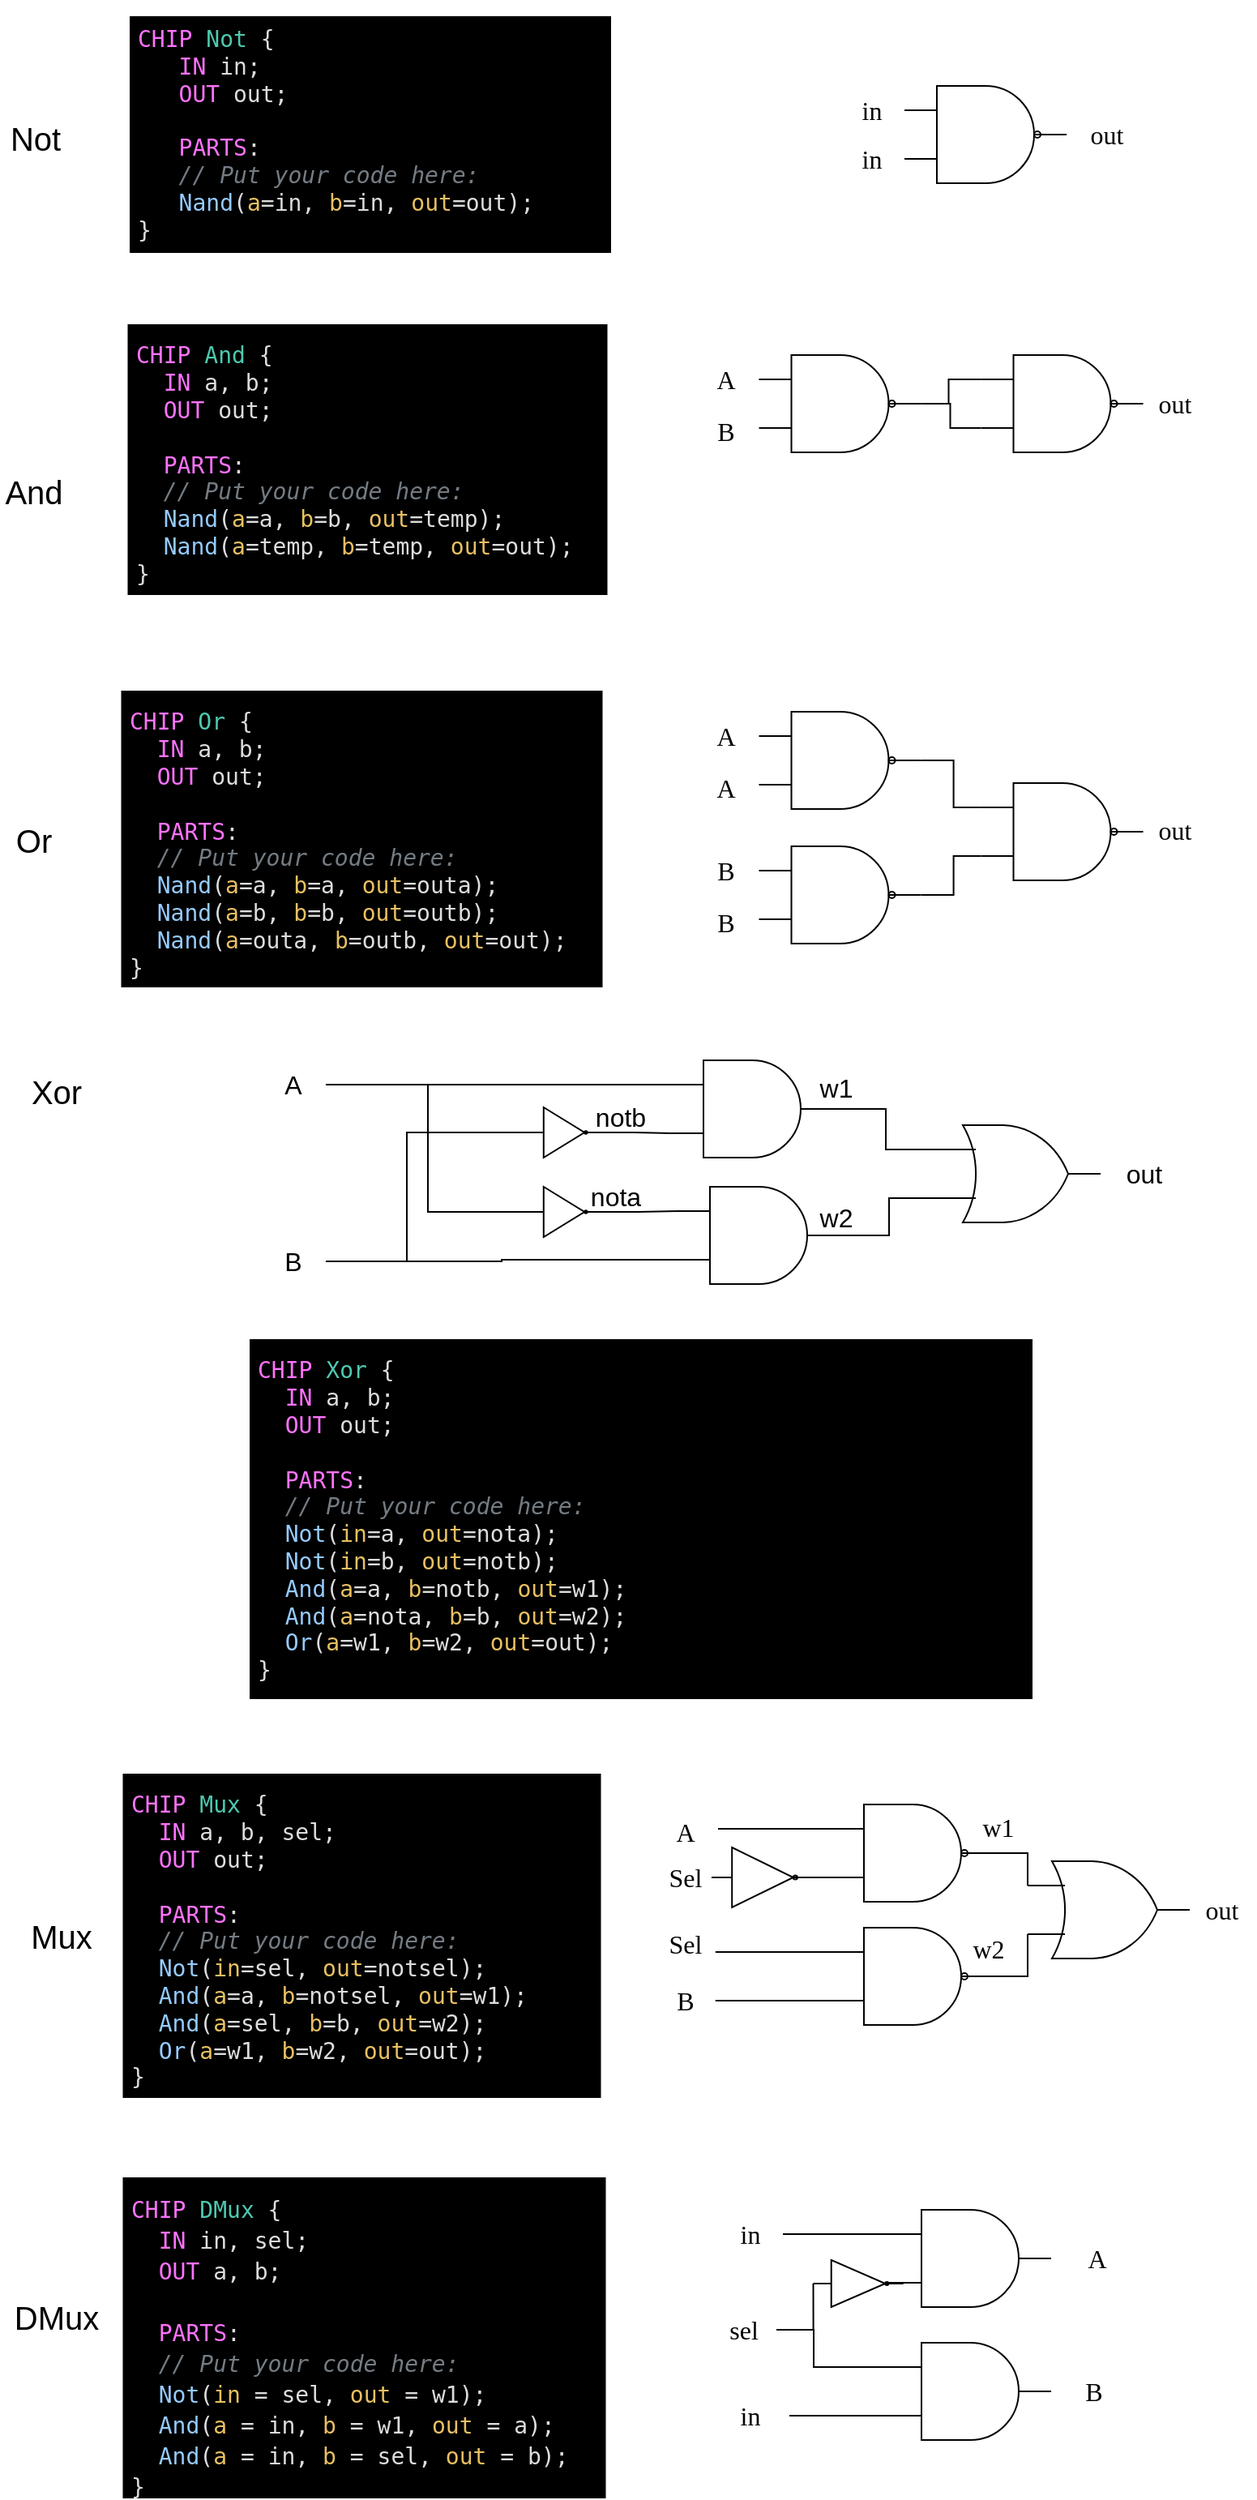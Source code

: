 <mxfile version="14.1.9" type="github">
  <diagram id="7OyL4FHrG6gESAoDUF6j" name="第 1 页">
    <mxGraphModel dx="1038" dy="576" grid="0" gridSize="10" guides="1" tooltips="1" connect="1" arrows="1" fold="1" page="1" pageScale="1" pageWidth="827" pageHeight="1169" math="0" shadow="0">
      <root>
        <mxCell id="0" />
        <mxCell id="1" parent="0" />
        <mxCell id="2XaRC6WhO5p3aXtNzVIP-3" value="" style="verticalLabelPosition=bottom;shadow=0;dashed=0;align=center;html=1;verticalAlign=top;shape=mxgraph.electrical.logic_gates.logic_gate;operation=and;negating=1;labelBackgroundColor=none;fontFamily=Times New Roman;fontSize=16;fillColor=none;" vertex="1" parent="1">
          <mxGeometry x="586" y="61" width="100" height="60" as="geometry" />
        </mxCell>
        <mxCell id="2XaRC6WhO5p3aXtNzVIP-6" value="in" style="text;html=1;strokeColor=none;fillColor=none;align=center;verticalAlign=middle;whiteSpace=wrap;rounded=0;labelBackgroundColor=none;fontFamily=Times New Roman;fontSize=16;" vertex="1" parent="1">
          <mxGeometry x="546" y="66" width="40" height="20" as="geometry" />
        </mxCell>
        <mxCell id="2XaRC6WhO5p3aXtNzVIP-8" value="in" style="text;html=1;strokeColor=none;fillColor=none;align=center;verticalAlign=middle;whiteSpace=wrap;rounded=0;labelBackgroundColor=none;fontFamily=Times New Roman;fontSize=16;" vertex="1" parent="1">
          <mxGeometry x="546" y="96" width="40" height="20" as="geometry" />
        </mxCell>
        <mxCell id="2XaRC6WhO5p3aXtNzVIP-9" value="out" style="text;html=1;strokeColor=none;fillColor=none;align=center;verticalAlign=middle;whiteSpace=wrap;rounded=0;labelBackgroundColor=none;fontFamily=Times New Roman;fontSize=16;" vertex="1" parent="1">
          <mxGeometry x="691" y="81" width="40" height="20" as="geometry" />
        </mxCell>
        <mxCell id="2XaRC6WhO5p3aXtNzVIP-18" value="&lt;h1&gt;&lt;div style=&quot;color: rgb(221 , 221 , 221) ; font-family: &amp;#34;droid sans mono&amp;#34; , monospace , monospace , &amp;#34;droid sans fallback&amp;#34; ; font-size: 14px ; font-weight: 400&quot;&gt;&lt;span style=&quot;color: rgb(255 , 115 , 253)&quot;&gt;CHIP&lt;/span&gt;&amp;nbsp;&lt;span style=&quot;color: rgb(78 , 201 , 176)&quot;&gt;Not&lt;/span&gt;&amp;nbsp;{&lt;/div&gt;&lt;div style=&quot;color: rgb(221 , 221 , 221) ; font-family: &amp;#34;droid sans mono&amp;#34; , monospace , monospace , &amp;#34;droid sans fallback&amp;#34; ; font-size: 14px ; font-weight: 400&quot;&gt;&lt;span style=&quot;color: rgb(255 , 115 , 253)&quot;&gt;&amp;nbsp; &amp;nbsp;IN&lt;/span&gt;&amp;nbsp;in;&lt;/div&gt;&lt;div style=&quot;color: rgb(221 , 221 , 221) ; font-family: &amp;#34;droid sans mono&amp;#34; , monospace , monospace , &amp;#34;droid sans fallback&amp;#34; ; font-size: 14px ; font-weight: 400&quot;&gt;&lt;span style=&quot;color: rgb(255 , 115 , 253)&quot;&gt;&amp;nbsp; &amp;nbsp;OUT&lt;/span&gt;&amp;nbsp;out;&lt;/div&gt;&lt;div style=&quot;color: rgb(221 , 221 , 221) ; font-family: &amp;#34;droid sans mono&amp;#34; , monospace , monospace , &amp;#34;droid sans fallback&amp;#34; ; font-size: 14px ; font-weight: 400&quot;&gt;&lt;br&gt;&lt;/div&gt;&lt;div style=&quot;color: rgb(221 , 221 , 221) ; font-family: &amp;#34;droid sans mono&amp;#34; , monospace , monospace , &amp;#34;droid sans fallback&amp;#34; ; font-size: 14px ; font-weight: 400&quot;&gt;&lt;span style=&quot;color: rgb(255 , 115 , 253)&quot;&gt;&amp;nbsp; &amp;nbsp;PARTS&lt;/span&gt;:&lt;/div&gt;&lt;div style=&quot;color: rgb(221 , 221 , 221) ; font-family: &amp;#34;droid sans mono&amp;#34; , monospace , monospace , &amp;#34;droid sans fallback&amp;#34; ; font-size: 14px ; font-weight: 400&quot;&gt;&lt;span style=&quot;color: rgb(116 , 124 , 132) ; font-style: italic&quot;&gt;&amp;nbsp; &amp;nbsp;// Put your code here:&lt;/span&gt;&lt;/div&gt;&lt;div style=&quot;color: rgb(221 , 221 , 221) ; font-family: &amp;#34;droid sans mono&amp;#34; , monospace , monospace , &amp;#34;droid sans fallback&amp;#34; ; font-size: 14px ; font-weight: 400&quot;&gt;&lt;span style=&quot;color: rgb(150 , 203 , 254)&quot;&gt;&amp;nbsp; &amp;nbsp;Nand&lt;/span&gt;(&lt;span style=&quot;color: rgb(233 , 192 , 98)&quot;&gt;a&lt;/span&gt;=in,&amp;nbsp;&lt;span style=&quot;color: rgb(233 , 192 , 98)&quot;&gt;b&lt;/span&gt;=in,&amp;nbsp;&lt;span style=&quot;color: rgb(233 , 192 , 98)&quot;&gt;out&lt;/span&gt;=out);&lt;/div&gt;&lt;div style=&quot;color: rgb(221 , 221 , 221) ; font-family: &amp;#34;droid sans mono&amp;#34; , monospace , monospace , &amp;#34;droid sans fallback&amp;#34; ; font-size: 14px ; font-weight: 400&quot;&gt;}&lt;/div&gt;&lt;/h1&gt;" style="text;html=1;strokeColor=none;spacing=5;spacingTop=-20;whiteSpace=wrap;overflow=hidden;rounded=0;fillColor=#000000;" vertex="1" parent="1">
          <mxGeometry x="108" y="18" width="297" height="146" as="geometry" />
        </mxCell>
        <mxCell id="2XaRC6WhO5p3aXtNzVIP-21" value="&lt;font style=&quot;font-size: 20px&quot;&gt;Not&lt;/font&gt;" style="text;html=1;strokeColor=none;fillColor=none;align=center;verticalAlign=middle;whiteSpace=wrap;rounded=0;strokeWidth=6;" vertex="1" parent="1">
          <mxGeometry x="30" y="83" width="40" height="20" as="geometry" />
        </mxCell>
        <mxCell id="2XaRC6WhO5p3aXtNzVIP-22" value="&lt;span style=&quot;font-size: 20px&quot;&gt;And&lt;/span&gt;" style="text;html=1;strokeColor=none;fillColor=none;align=center;verticalAlign=middle;whiteSpace=wrap;rounded=0;strokeWidth=6;" vertex="1" parent="1">
          <mxGeometry x="28.75" y="301" width="40" height="20" as="geometry" />
        </mxCell>
        <mxCell id="2XaRC6WhO5p3aXtNzVIP-23" value="" style="verticalLabelPosition=bottom;shadow=0;dashed=0;align=center;html=1;verticalAlign=top;shape=mxgraph.electrical.logic_gates.logic_gate;operation=and;negating=1;labelBackgroundColor=none;fontFamily=Times New Roman;fontSize=16;fillColor=none;" vertex="1" parent="1">
          <mxGeometry x="496.25" y="227" width="100" height="60" as="geometry" />
        </mxCell>
        <mxCell id="2XaRC6WhO5p3aXtNzVIP-24" value="A" style="text;html=1;strokeColor=none;fillColor=none;align=center;verticalAlign=middle;whiteSpace=wrap;rounded=0;labelBackgroundColor=none;fontFamily=Times New Roman;fontSize=16;" vertex="1" parent="1">
          <mxGeometry x="456.25" y="232" width="40" height="20" as="geometry" />
        </mxCell>
        <mxCell id="2XaRC6WhO5p3aXtNzVIP-25" value="B" style="text;html=1;strokeColor=none;fillColor=none;align=center;verticalAlign=middle;whiteSpace=wrap;rounded=0;labelBackgroundColor=none;fontFamily=Times New Roman;fontSize=16;" vertex="1" parent="1">
          <mxGeometry x="456.25" y="264" width="40" height="20" as="geometry" />
        </mxCell>
        <mxCell id="2XaRC6WhO5p3aXtNzVIP-28" style="edgeStyle=orthogonalEdgeStyle;rounded=0;orthogonalLoop=1;jettySize=auto;html=1;exitX=0;exitY=0.25;exitDx=0;exitDy=0;exitPerimeter=0;fontSize=16;endArrow=none;endFill=0;" edge="1" parent="1" source="2XaRC6WhO5p3aXtNzVIP-27" target="2XaRC6WhO5p3aXtNzVIP-23">
          <mxGeometry relative="1" as="geometry">
            <Array as="points">
              <mxPoint x="613.25" y="242" />
              <mxPoint x="613.25" y="257" />
            </Array>
          </mxGeometry>
        </mxCell>
        <mxCell id="2XaRC6WhO5p3aXtNzVIP-29" style="edgeStyle=orthogonalEdgeStyle;rounded=0;orthogonalLoop=1;jettySize=auto;html=1;exitX=0;exitY=0.75;exitDx=0;exitDy=0;exitPerimeter=0;entryX=1;entryY=0.5;entryDx=0;entryDy=0;entryPerimeter=0;endArrow=none;endFill=0;fontSize=16;" edge="1" parent="1" source="2XaRC6WhO5p3aXtNzVIP-27" target="2XaRC6WhO5p3aXtNzVIP-23">
          <mxGeometry relative="1" as="geometry">
            <Array as="points">
              <mxPoint x="614.25" y="272" />
              <mxPoint x="614.25" y="257" />
            </Array>
          </mxGeometry>
        </mxCell>
        <mxCell id="2XaRC6WhO5p3aXtNzVIP-27" value="" style="verticalLabelPosition=bottom;shadow=0;dashed=0;align=center;html=1;verticalAlign=top;shape=mxgraph.electrical.logic_gates.logic_gate;operation=and;negating=1;labelBackgroundColor=none;fontFamily=Times New Roman;fontSize=16;fillColor=none;" vertex="1" parent="1">
          <mxGeometry x="633.25" y="227" width="100" height="60" as="geometry" />
        </mxCell>
        <mxCell id="2XaRC6WhO5p3aXtNzVIP-30" value="out" style="text;html=1;strokeColor=none;fillColor=none;align=center;verticalAlign=middle;whiteSpace=wrap;rounded=0;labelBackgroundColor=none;fontFamily=Times New Roman;fontSize=16;" vertex="1" parent="1">
          <mxGeometry x="733.25" y="247" width="40" height="20" as="geometry" />
        </mxCell>
        <mxCell id="2XaRC6WhO5p3aXtNzVIP-34" value="&lt;h1&gt;&lt;div style=&quot;font-weight: 400 ; color: rgb(221 , 221 , 221) ; font-family: &amp;#34;droid sans mono&amp;#34; , monospace , monospace , &amp;#34;droid sans fallback&amp;#34; ; font-size: 14px&quot;&gt;&lt;span style=&quot;color: rgb(255 , 115 , 253)&quot;&gt;CHIP&lt;/span&gt;&amp;nbsp;&lt;span style=&quot;color: rgb(78 , 201 , 176)&quot;&gt;And&lt;/span&gt;&amp;nbsp;{&lt;/div&gt;&lt;div style=&quot;font-weight: 400 ; color: rgb(221 , 221 , 221) ; font-family: &amp;#34;droid sans mono&amp;#34; , monospace , monospace , &amp;#34;droid sans fallback&amp;#34; ; font-size: 14px&quot;&gt;&lt;span style=&quot;color: rgb(255 , 115 , 253)&quot;&gt;&amp;nbsp; IN&lt;/span&gt;&amp;nbsp;a, b;&lt;/div&gt;&lt;div style=&quot;font-weight: 400 ; color: rgb(221 , 221 , 221) ; font-family: &amp;#34;droid sans mono&amp;#34; , monospace , monospace , &amp;#34;droid sans fallback&amp;#34; ; font-size: 14px&quot;&gt;&lt;span style=&quot;color: rgb(255 , 115 , 253)&quot;&gt;&amp;nbsp; OUT&lt;/span&gt;&amp;nbsp;out;&lt;/div&gt;&lt;div style=&quot;font-weight: 400 ; color: rgb(221 , 221 , 221) ; font-family: &amp;#34;droid sans mono&amp;#34; , monospace , monospace , &amp;#34;droid sans fallback&amp;#34; ; font-size: 14px&quot;&gt;&lt;span style=&quot;color: rgb(255 , 115 , 253)&quot;&gt;&lt;br&gt;&lt;/span&gt;&lt;/div&gt;&lt;div style=&quot;font-weight: 400 ; color: rgb(221 , 221 , 221) ; font-family: &amp;#34;droid sans mono&amp;#34; , monospace , monospace , &amp;#34;droid sans fallback&amp;#34; ; font-size: 14px&quot;&gt;&lt;span style=&quot;color: rgb(255 , 115 , 253)&quot;&gt;&amp;nbsp; PARTS&lt;/span&gt;:&lt;/div&gt;&lt;div style=&quot;font-weight: 400 ; color: rgb(221 , 221 , 221) ; font-family: &amp;#34;droid sans mono&amp;#34; , monospace , monospace , &amp;#34;droid sans fallback&amp;#34; ; font-size: 14px&quot;&gt;&lt;span style=&quot;color: rgb(116 , 124 , 132) ; font-style: italic&quot;&gt;&amp;nbsp; // Put your code here:&lt;/span&gt;&lt;/div&gt;&lt;div style=&quot;font-weight: 400 ; color: rgb(221 , 221 , 221) ; font-family: &amp;#34;droid sans mono&amp;#34; , monospace , monospace , &amp;#34;droid sans fallback&amp;#34; ; font-size: 14px&quot;&gt;&lt;span style=&quot;color: rgb(150 , 203 , 254)&quot;&gt;&amp;nbsp; Nand&lt;/span&gt;(&lt;span style=&quot;color: rgb(233 , 192 , 98)&quot;&gt;a&lt;/span&gt;=a,&amp;nbsp;&lt;span style=&quot;color: rgb(233 , 192 , 98)&quot;&gt;b&lt;/span&gt;=b,&amp;nbsp;&lt;span style=&quot;color: rgb(233 , 192 , 98)&quot;&gt;out&lt;/span&gt;=temp);&lt;/div&gt;&lt;div style=&quot;font-weight: 400 ; color: rgb(221 , 221 , 221) ; font-family: &amp;#34;droid sans mono&amp;#34; , monospace , monospace , &amp;#34;droid sans fallback&amp;#34; ; font-size: 14px&quot;&gt;&lt;span style=&quot;color: rgb(150 , 203 , 254)&quot;&gt;&amp;nbsp; Nand&lt;/span&gt;(&lt;span style=&quot;color: rgb(233 , 192 , 98)&quot;&gt;a&lt;/span&gt;=temp,&amp;nbsp;&lt;span style=&quot;color: rgb(233 , 192 , 98)&quot;&gt;b&lt;/span&gt;=temp,&amp;nbsp;&lt;span style=&quot;color: rgb(233 , 192 , 98)&quot;&gt;out&lt;/span&gt;=out);&lt;/div&gt;&lt;div style=&quot;font-weight: 400 ; color: rgb(221 , 221 , 221) ; font-family: &amp;#34;droid sans mono&amp;#34; , monospace , monospace , &amp;#34;droid sans fallback&amp;#34; ; font-size: 14px&quot;&gt;}&lt;/div&gt;&lt;/h1&gt;" style="text;html=1;strokeColor=none;spacing=5;spacingTop=-20;whiteSpace=wrap;overflow=hidden;rounded=0;fontSize=16;fillColor=#000000;" vertex="1" parent="1">
          <mxGeometry x="106.75" y="208" width="296" height="167" as="geometry" />
        </mxCell>
        <mxCell id="2XaRC6WhO5p3aXtNzVIP-35" value="&lt;span style=&quot;font-size: 20px&quot;&gt;Or&lt;/span&gt;" style="text;html=1;strokeColor=none;fillColor=none;align=center;verticalAlign=middle;whiteSpace=wrap;rounded=0;strokeWidth=6;" vertex="1" parent="1">
          <mxGeometry x="28.75" y="515.5" width="40" height="20" as="geometry" />
        </mxCell>
        <mxCell id="2XaRC6WhO5p3aXtNzVIP-47" style="edgeStyle=orthogonalEdgeStyle;rounded=0;orthogonalLoop=1;jettySize=auto;html=1;entryX=0;entryY=0.25;entryDx=0;entryDy=0;entryPerimeter=0;endArrow=none;endFill=0;fontSize=16;" edge="1" parent="1" source="2XaRC6WhO5p3aXtNzVIP-36" target="2XaRC6WhO5p3aXtNzVIP-46">
          <mxGeometry relative="1" as="geometry" />
        </mxCell>
        <mxCell id="2XaRC6WhO5p3aXtNzVIP-36" value="" style="verticalLabelPosition=bottom;shadow=0;dashed=0;align=center;html=1;verticalAlign=top;shape=mxgraph.electrical.logic_gates.logic_gate;operation=and;negating=1;labelBackgroundColor=none;fontFamily=Times New Roman;fontSize=16;fillColor=none;" vertex="1" parent="1">
          <mxGeometry x="496.25" y="447" width="100" height="60" as="geometry" />
        </mxCell>
        <mxCell id="2XaRC6WhO5p3aXtNzVIP-37" value="A" style="text;html=1;strokeColor=none;fillColor=none;align=center;verticalAlign=middle;whiteSpace=wrap;rounded=0;labelBackgroundColor=none;fontFamily=Times New Roman;fontSize=16;" vertex="1" parent="1">
          <mxGeometry x="456.25" y="452" width="40" height="20" as="geometry" />
        </mxCell>
        <mxCell id="2XaRC6WhO5p3aXtNzVIP-38" value="A" style="text;html=1;strokeColor=none;fillColor=none;align=center;verticalAlign=middle;whiteSpace=wrap;rounded=0;labelBackgroundColor=none;fontFamily=Times New Roman;fontSize=16;" vertex="1" parent="1">
          <mxGeometry x="456.25" y="484" width="40" height="20" as="geometry" />
        </mxCell>
        <mxCell id="2XaRC6WhO5p3aXtNzVIP-48" style="edgeStyle=orthogonalEdgeStyle;rounded=0;orthogonalLoop=1;jettySize=auto;html=1;entryX=0;entryY=0.75;entryDx=0;entryDy=0;entryPerimeter=0;endArrow=none;endFill=0;fontSize=16;" edge="1" parent="1" source="2XaRC6WhO5p3aXtNzVIP-43" target="2XaRC6WhO5p3aXtNzVIP-46">
          <mxGeometry relative="1" as="geometry" />
        </mxCell>
        <mxCell id="2XaRC6WhO5p3aXtNzVIP-43" value="" style="verticalLabelPosition=bottom;shadow=0;dashed=0;align=center;html=1;verticalAlign=top;shape=mxgraph.electrical.logic_gates.logic_gate;operation=and;negating=1;labelBackgroundColor=none;fontFamily=Times New Roman;fontSize=16;fillColor=none;" vertex="1" parent="1">
          <mxGeometry x="496.25" y="530" width="100" height="60" as="geometry" />
        </mxCell>
        <mxCell id="2XaRC6WhO5p3aXtNzVIP-44" value="B" style="text;html=1;strokeColor=none;fillColor=none;align=center;verticalAlign=middle;whiteSpace=wrap;rounded=0;labelBackgroundColor=none;fontFamily=Times New Roman;fontSize=16;" vertex="1" parent="1">
          <mxGeometry x="456.25" y="535" width="40" height="20" as="geometry" />
        </mxCell>
        <mxCell id="2XaRC6WhO5p3aXtNzVIP-45" value="B" style="text;html=1;strokeColor=none;fillColor=none;align=center;verticalAlign=middle;whiteSpace=wrap;rounded=0;labelBackgroundColor=none;fontFamily=Times New Roman;fontSize=16;" vertex="1" parent="1">
          <mxGeometry x="456.25" y="567" width="40" height="20" as="geometry" />
        </mxCell>
        <mxCell id="2XaRC6WhO5p3aXtNzVIP-46" value="" style="verticalLabelPosition=bottom;shadow=0;dashed=0;align=center;html=1;verticalAlign=top;shape=mxgraph.electrical.logic_gates.logic_gate;operation=and;negating=1;labelBackgroundColor=none;fontFamily=Times New Roman;fontSize=16;fillColor=none;" vertex="1" parent="1">
          <mxGeometry x="633.25" y="491" width="100" height="60" as="geometry" />
        </mxCell>
        <mxCell id="2XaRC6WhO5p3aXtNzVIP-49" value="out" style="text;html=1;strokeColor=none;fillColor=none;align=center;verticalAlign=middle;whiteSpace=wrap;rounded=0;labelBackgroundColor=none;fontFamily=Times New Roman;fontSize=16;" vertex="1" parent="1">
          <mxGeometry x="733.25" y="510" width="40" height="20" as="geometry" />
        </mxCell>
        <mxCell id="2XaRC6WhO5p3aXtNzVIP-51" value="&lt;h1&gt;&lt;div style=&quot;color: rgb(221 , 221 , 221) ; font-family: &amp;#34;droid sans mono&amp;#34; , monospace , monospace , &amp;#34;droid sans fallback&amp;#34; ; font-size: 14px ; font-weight: 400&quot;&gt;&lt;span style=&quot;color: rgb(255 , 115 , 253)&quot;&gt;CHIP&lt;/span&gt;&amp;nbsp;&lt;span style=&quot;color: rgb(78 , 201 , 176)&quot;&gt;Or&lt;/span&gt;&amp;nbsp;{&lt;/div&gt;&lt;div style=&quot;color: rgb(221 , 221 , 221) ; font-family: &amp;#34;droid sans mono&amp;#34; , monospace , monospace , &amp;#34;droid sans fallback&amp;#34; ; font-size: 14px ; font-weight: 400&quot;&gt;&lt;span style=&quot;color: rgb(255 , 115 , 253)&quot;&gt;&amp;nbsp; IN&lt;/span&gt;&amp;nbsp;a, b;&lt;/div&gt;&lt;div style=&quot;color: rgb(221 , 221 , 221) ; font-family: &amp;#34;droid sans mono&amp;#34; , monospace , monospace , &amp;#34;droid sans fallback&amp;#34; ; font-size: 14px ; font-weight: 400&quot;&gt;&lt;span style=&quot;color: rgb(255 , 115 , 253)&quot;&gt;&amp;nbsp; OUT&lt;/span&gt;&amp;nbsp;out;&lt;/div&gt;&lt;div style=&quot;color: rgb(221 , 221 , 221) ; font-family: &amp;#34;droid sans mono&amp;#34; , monospace , monospace , &amp;#34;droid sans fallback&amp;#34; ; font-size: 14px ; font-weight: 400&quot;&gt;&lt;br&gt;&lt;/div&gt;&lt;div style=&quot;color: rgb(221 , 221 , 221) ; font-family: &amp;#34;droid sans mono&amp;#34; , monospace , monospace , &amp;#34;droid sans fallback&amp;#34; ; font-size: 14px ; font-weight: 400&quot;&gt;&lt;span style=&quot;color: rgb(255 , 115 , 253)&quot;&gt;&amp;nbsp; PARTS&lt;/span&gt;:&lt;/div&gt;&lt;div style=&quot;color: rgb(221 , 221 , 221) ; font-family: &amp;#34;droid sans mono&amp;#34; , monospace , monospace , &amp;#34;droid sans fallback&amp;#34; ; font-size: 14px ; font-weight: 400&quot;&gt;&lt;span style=&quot;color: rgb(116 , 124 , 132) ; font-style: italic&quot;&gt;&amp;nbsp; // Put your code here:&lt;/span&gt;&lt;/div&gt;&lt;div style=&quot;color: rgb(221 , 221 , 221) ; font-family: &amp;#34;droid sans mono&amp;#34; , monospace , monospace , &amp;#34;droid sans fallback&amp;#34; ; font-size: 14px ; font-weight: 400&quot;&gt;&lt;span style=&quot;color: rgb(150 , 203 , 254)&quot;&gt;&amp;nbsp; Nand&lt;/span&gt;(&lt;span style=&quot;color: rgb(233 , 192 , 98)&quot;&gt;a&lt;/span&gt;=a,&amp;nbsp;&lt;span style=&quot;color: rgb(233 , 192 , 98)&quot;&gt;b&lt;/span&gt;=a,&amp;nbsp;&lt;span style=&quot;color: rgb(233 , 192 , 98)&quot;&gt;out&lt;/span&gt;=outa);&lt;/div&gt;&lt;div style=&quot;color: rgb(221 , 221 , 221) ; font-family: &amp;#34;droid sans mono&amp;#34; , monospace , monospace , &amp;#34;droid sans fallback&amp;#34; ; font-size: 14px ; font-weight: 400&quot;&gt;&lt;span style=&quot;color: rgb(150 , 203 , 254)&quot;&gt;&amp;nbsp; Nand&lt;/span&gt;(&lt;span style=&quot;color: rgb(233 , 192 , 98)&quot;&gt;a&lt;/span&gt;=b,&amp;nbsp;&lt;span style=&quot;color: rgb(233 , 192 , 98)&quot;&gt;b&lt;/span&gt;=b,&amp;nbsp;&lt;span style=&quot;color: rgb(233 , 192 , 98)&quot;&gt;out&lt;/span&gt;=outb);&lt;/div&gt;&lt;div style=&quot;color: rgb(221 , 221 , 221) ; font-family: &amp;#34;droid sans mono&amp;#34; , monospace , monospace , &amp;#34;droid sans fallback&amp;#34; ; font-size: 14px ; font-weight: 400&quot;&gt;&lt;span style=&quot;color: rgb(150 , 203 , 254)&quot;&gt;&amp;nbsp; Nand&lt;/span&gt;(&lt;span style=&quot;color: rgb(233 , 192 , 98)&quot;&gt;a&lt;/span&gt;=outa,&amp;nbsp;&lt;span style=&quot;color: rgb(233 , 192 , 98)&quot;&gt;b&lt;/span&gt;=outb,&amp;nbsp;&lt;span style=&quot;color: rgb(233 , 192 , 98)&quot;&gt;out&lt;/span&gt;=out);&lt;/div&gt;&lt;div style=&quot;color: rgb(221 , 221 , 221) ; font-family: &amp;#34;droid sans mono&amp;#34; , monospace , monospace , &amp;#34;droid sans fallback&amp;#34; ; font-size: 14px ; font-weight: 400&quot;&gt;}&lt;/div&gt;&lt;/h1&gt;" style="text;html=1;strokeColor=none;spacing=5;spacingTop=-20;whiteSpace=wrap;overflow=hidden;rounded=0;fontSize=16;fillColor=#000000;" vertex="1" parent="1">
          <mxGeometry x="102.75" y="434" width="297" height="183" as="geometry" />
        </mxCell>
        <mxCell id="2XaRC6WhO5p3aXtNzVIP-53" value="&lt;span style=&quot;font-size: 20px&quot;&gt;Mux&lt;/span&gt;" style="text;html=1;strokeColor=none;fillColor=none;align=center;verticalAlign=middle;whiteSpace=wrap;rounded=0;strokeWidth=6;" vertex="1" parent="1">
          <mxGeometry x="46" y="1192" width="40" height="20" as="geometry" />
        </mxCell>
        <mxCell id="2XaRC6WhO5p3aXtNzVIP-56" style="edgeStyle=orthogonalEdgeStyle;rounded=0;orthogonalLoop=1;jettySize=auto;html=1;entryX=0;entryY=0.75;entryDx=0;entryDy=0;entryPerimeter=0;endArrow=none;endFill=0;fontSize=16;" edge="1" parent="1" source="2XaRC6WhO5p3aXtNzVIP-54" target="2XaRC6WhO5p3aXtNzVIP-55">
          <mxGeometry relative="1" as="geometry" />
        </mxCell>
        <mxCell id="2XaRC6WhO5p3aXtNzVIP-54" value="" style="verticalLabelPosition=bottom;shadow=0;dashed=0;align=center;html=1;verticalAlign=top;shape=mxgraph.electrical.logic_gates.buffer2;negating=1;strokeWidth=1;gradientColor=none;fontSize=16;fillColor=none;" vertex="1" parent="1">
          <mxGeometry x="467" y="1147.5" width="63" height="37" as="geometry" />
        </mxCell>
        <mxCell id="2XaRC6WhO5p3aXtNzVIP-57" style="edgeStyle=orthogonalEdgeStyle;rounded=0;orthogonalLoop=1;jettySize=auto;html=1;exitX=0;exitY=0.25;exitDx=0;exitDy=0;exitPerimeter=0;endArrow=none;endFill=0;fontSize=16;" edge="1" parent="1" source="2XaRC6WhO5p3aXtNzVIP-55">
          <mxGeometry relative="1" as="geometry">
            <mxPoint x="471" y="1136" as="targetPoint" />
          </mxGeometry>
        </mxCell>
        <mxCell id="2XaRC6WhO5p3aXtNzVIP-70" style="edgeStyle=orthogonalEdgeStyle;rounded=0;orthogonalLoop=1;jettySize=auto;html=1;exitX=1;exitY=0.5;exitDx=0;exitDy=0;exitPerimeter=0;entryX=0;entryY=0.25;entryDx=0;entryDy=0;entryPerimeter=0;endArrow=none;endFill=0;fontSize=16;" edge="1" parent="1" source="2XaRC6WhO5p3aXtNzVIP-55" target="2XaRC6WhO5p3aXtNzVIP-68">
          <mxGeometry relative="1" as="geometry" />
        </mxCell>
        <mxCell id="2XaRC6WhO5p3aXtNzVIP-55" value="" style="verticalLabelPosition=bottom;shadow=0;dashed=0;align=center;html=1;verticalAlign=top;shape=mxgraph.electrical.logic_gates.logic_gate;operation=and;negating=1;labelBackgroundColor=none;fontFamily=Times New Roman;fontSize=16;fillColor=none;" vertex="1" parent="1">
          <mxGeometry x="541" y="1121" width="100" height="60" as="geometry" />
        </mxCell>
        <mxCell id="2XaRC6WhO5p3aXtNzVIP-58" value="A" style="text;html=1;strokeColor=none;fillColor=none;align=center;verticalAlign=middle;whiteSpace=wrap;rounded=0;labelBackgroundColor=none;fontFamily=Times New Roman;fontSize=16;" vertex="1" parent="1">
          <mxGeometry x="430.5" y="1127.5" width="40" height="20" as="geometry" />
        </mxCell>
        <mxCell id="2XaRC6WhO5p3aXtNzVIP-59" value="Sel" style="text;html=1;strokeColor=none;fillColor=none;align=center;verticalAlign=middle;whiteSpace=wrap;rounded=0;labelBackgroundColor=none;fontFamily=Times New Roman;fontSize=16;" vertex="1" parent="1">
          <mxGeometry x="430.5" y="1156" width="40" height="20" as="geometry" />
        </mxCell>
        <mxCell id="2XaRC6WhO5p3aXtNzVIP-60" value="w1" style="text;html=1;strokeColor=none;fillColor=none;align=center;verticalAlign=middle;whiteSpace=wrap;rounded=0;labelBackgroundColor=none;fontFamily=Times New Roman;fontSize=16;" vertex="1" parent="1">
          <mxGeometry x="624" y="1125" width="40" height="20" as="geometry" />
        </mxCell>
        <mxCell id="2XaRC6WhO5p3aXtNzVIP-62" style="edgeStyle=orthogonalEdgeStyle;rounded=0;orthogonalLoop=1;jettySize=auto;html=1;exitX=0;exitY=0.25;exitDx=0;exitDy=0;exitPerimeter=0;endArrow=none;endFill=0;fontSize=16;" edge="1" parent="1" source="2XaRC6WhO5p3aXtNzVIP-61">
          <mxGeometry relative="1" as="geometry">
            <mxPoint x="469.4" y="1212" as="targetPoint" />
          </mxGeometry>
        </mxCell>
        <mxCell id="2XaRC6WhO5p3aXtNzVIP-64" style="edgeStyle=orthogonalEdgeStyle;rounded=0;orthogonalLoop=1;jettySize=auto;html=1;exitX=0;exitY=0.75;exitDx=0;exitDy=0;exitPerimeter=0;endArrow=none;endFill=0;fontSize=16;" edge="1" parent="1" source="2XaRC6WhO5p3aXtNzVIP-61">
          <mxGeometry relative="1" as="geometry">
            <mxPoint x="469.4" y="1242" as="targetPoint" />
          </mxGeometry>
        </mxCell>
        <mxCell id="2XaRC6WhO5p3aXtNzVIP-72" style="edgeStyle=orthogonalEdgeStyle;rounded=0;orthogonalLoop=1;jettySize=auto;html=1;exitX=1;exitY=0.5;exitDx=0;exitDy=0;exitPerimeter=0;entryX=0;entryY=0.75;entryDx=0;entryDy=0;entryPerimeter=0;endArrow=none;endFill=0;fontSize=16;" edge="1" parent="1" source="2XaRC6WhO5p3aXtNzVIP-61" target="2XaRC6WhO5p3aXtNzVIP-68">
          <mxGeometry relative="1" as="geometry" />
        </mxCell>
        <mxCell id="2XaRC6WhO5p3aXtNzVIP-61" value="" style="verticalLabelPosition=bottom;shadow=0;dashed=0;align=center;html=1;verticalAlign=top;shape=mxgraph.electrical.logic_gates.logic_gate;operation=and;negating=1;labelBackgroundColor=none;fontFamily=Times New Roman;fontSize=16;fillColor=none;" vertex="1" parent="1">
          <mxGeometry x="541" y="1197" width="100" height="60" as="geometry" />
        </mxCell>
        <mxCell id="2XaRC6WhO5p3aXtNzVIP-63" value="Sel" style="text;html=1;strokeColor=none;fillColor=none;align=center;verticalAlign=middle;whiteSpace=wrap;rounded=0;labelBackgroundColor=none;fontFamily=Times New Roman;fontSize=16;" vertex="1" parent="1">
          <mxGeometry x="430.5" y="1197" width="40" height="20" as="geometry" />
        </mxCell>
        <mxCell id="2XaRC6WhO5p3aXtNzVIP-65" value="B" style="text;html=1;strokeColor=none;fillColor=none;align=center;verticalAlign=middle;whiteSpace=wrap;rounded=0;labelBackgroundColor=none;fontFamily=Times New Roman;fontSize=16;" vertex="1" parent="1">
          <mxGeometry x="430.5" y="1232" width="40" height="20" as="geometry" />
        </mxCell>
        <mxCell id="2XaRC6WhO5p3aXtNzVIP-67" value="w2" style="text;html=1;strokeColor=none;fillColor=none;align=center;verticalAlign=middle;whiteSpace=wrap;rounded=0;labelBackgroundColor=none;fontFamily=Times New Roman;fontSize=16;" vertex="1" parent="1">
          <mxGeometry x="618" y="1199" width="40" height="22" as="geometry" />
        </mxCell>
        <mxCell id="2XaRC6WhO5p3aXtNzVIP-68" value="" style="verticalLabelPosition=bottom;shadow=0;dashed=0;align=center;html=1;verticalAlign=top;shape=mxgraph.electrical.logic_gates.logic_gate;operation=or;strokeWidth=1;fillColor=none;gradientColor=none;fontSize=16;" vertex="1" parent="1">
          <mxGeometry x="662" y="1156" width="100" height="60" as="geometry" />
        </mxCell>
        <mxCell id="2XaRC6WhO5p3aXtNzVIP-73" value="out" style="text;html=1;strokeColor=none;fillColor=none;align=center;verticalAlign=middle;whiteSpace=wrap;rounded=0;labelBackgroundColor=none;fontFamily=Times New Roman;fontSize=16;" vertex="1" parent="1">
          <mxGeometry x="762" y="1176" width="40" height="20" as="geometry" />
        </mxCell>
        <mxCell id="2XaRC6WhO5p3aXtNzVIP-76" value="&lt;h1&gt;&lt;div style=&quot;color: rgb(221 , 221 , 221) ; font-family: &amp;#34;droid sans mono&amp;#34; , monospace , monospace , &amp;#34;droid sans fallback&amp;#34; ; font-size: 14px ; font-weight: 400&quot;&gt;&lt;span style=&quot;color: rgb(255 , 115 , 253)&quot;&gt;CHIP&lt;/span&gt;&amp;nbsp;&lt;span style=&quot;color: rgb(78 , 201 , 176)&quot;&gt;Mux&lt;/span&gt;&amp;nbsp;{&lt;/div&gt;&lt;div style=&quot;color: rgb(221 , 221 , 221) ; font-family: &amp;#34;droid sans mono&amp;#34; , monospace , monospace , &amp;#34;droid sans fallback&amp;#34; ; font-size: 14px ; font-weight: 400&quot;&gt;&lt;span style=&quot;color: rgb(255 , 115 , 253)&quot;&gt;&amp;nbsp; IN&lt;/span&gt;&amp;nbsp;a, b, sel;&lt;/div&gt;&lt;div style=&quot;color: rgb(221 , 221 , 221) ; font-family: &amp;#34;droid sans mono&amp;#34; , monospace , monospace , &amp;#34;droid sans fallback&amp;#34; ; font-size: 14px ; font-weight: 400&quot;&gt;&lt;span style=&quot;color: rgb(255 , 115 , 253)&quot;&gt;&amp;nbsp; OUT&lt;/span&gt;&amp;nbsp;out;&lt;/div&gt;&lt;div style=&quot;color: rgb(221 , 221 , 221) ; font-family: &amp;#34;droid sans mono&amp;#34; , monospace , monospace , &amp;#34;droid sans fallback&amp;#34; ; font-size: 14px ; font-weight: 400&quot;&gt;&lt;br&gt;&lt;/div&gt;&lt;div style=&quot;color: rgb(221 , 221 , 221) ; font-family: &amp;#34;droid sans mono&amp;#34; , monospace , monospace , &amp;#34;droid sans fallback&amp;#34; ; font-size: 14px ; font-weight: 400&quot;&gt;&lt;span style=&quot;color: rgb(255 , 115 , 253)&quot;&gt;&amp;nbsp; PARTS&lt;/span&gt;:&lt;/div&gt;&lt;div style=&quot;color: rgb(221 , 221 , 221) ; font-family: &amp;#34;droid sans mono&amp;#34; , monospace , monospace , &amp;#34;droid sans fallback&amp;#34; ; font-size: 14px ; font-weight: 400&quot;&gt;&lt;span style=&quot;color: rgb(116 , 124 , 132) ; font-style: italic&quot;&gt;&amp;nbsp; // Put your code here:&lt;/span&gt;&lt;/div&gt;&lt;div style=&quot;color: rgb(221 , 221 , 221) ; font-family: &amp;#34;droid sans mono&amp;#34; , monospace , monospace , &amp;#34;droid sans fallback&amp;#34; ; font-size: 14px ; font-weight: 400&quot;&gt;&lt;span style=&quot;color: rgb(150 , 203 , 254)&quot;&gt;&amp;nbsp; Not&lt;/span&gt;(&lt;span style=&quot;color: rgb(233 , 192 , 98)&quot;&gt;in&lt;/span&gt;=sel,&amp;nbsp;&lt;span style=&quot;color: rgb(233 , 192 , 98)&quot;&gt;out&lt;/span&gt;=notsel);&lt;/div&gt;&lt;div style=&quot;color: rgb(221 , 221 , 221) ; font-family: &amp;#34;droid sans mono&amp;#34; , monospace , monospace , &amp;#34;droid sans fallback&amp;#34; ; font-size: 14px ; font-weight: 400&quot;&gt;&lt;span style=&quot;color: rgb(150 , 203 , 254)&quot;&gt;&amp;nbsp; And&lt;/span&gt;(&lt;span style=&quot;color: rgb(233 , 192 , 98)&quot;&gt;a&lt;/span&gt;=a,&amp;nbsp;&lt;span style=&quot;color: rgb(233 , 192 , 98)&quot;&gt;b&lt;/span&gt;=notsel,&amp;nbsp;&lt;span style=&quot;color: rgb(233 , 192 , 98)&quot;&gt;out&lt;/span&gt;=w1);&lt;/div&gt;&lt;div style=&quot;color: rgb(221 , 221 , 221) ; font-family: &amp;#34;droid sans mono&amp;#34; , monospace , monospace , &amp;#34;droid sans fallback&amp;#34; ; font-size: 14px ; font-weight: 400&quot;&gt;&lt;span style=&quot;color: rgb(150 , 203 , 254)&quot;&gt;&amp;nbsp; And&lt;/span&gt;(&lt;span style=&quot;color: rgb(233 , 192 , 98)&quot;&gt;a&lt;/span&gt;=sel,&amp;nbsp;&lt;span style=&quot;color: rgb(233 , 192 , 98)&quot;&gt;b&lt;/span&gt;=b,&amp;nbsp;&lt;span style=&quot;color: rgb(233 , 192 , 98)&quot;&gt;out&lt;/span&gt;=w2);&lt;/div&gt;&lt;div style=&quot;color: rgb(221 , 221 , 221) ; font-family: &amp;#34;droid sans mono&amp;#34; , monospace , monospace , &amp;#34;droid sans fallback&amp;#34; ; font-size: 14px ; font-weight: 400&quot;&gt;&lt;span style=&quot;color: rgb(150 , 203 , 254)&quot;&gt;&amp;nbsp; Or&lt;/span&gt;(&lt;span style=&quot;color: rgb(233 , 192 , 98)&quot;&gt;a&lt;/span&gt;=w1,&amp;nbsp;&lt;span style=&quot;color: rgb(233 , 192 , 98)&quot;&gt;b&lt;/span&gt;=w2,&amp;nbsp;&lt;span style=&quot;color: rgb(233 , 192 , 98)&quot;&gt;out&lt;/span&gt;=out);&lt;/div&gt;&lt;div style=&quot;color: rgb(221 , 221 , 221) ; font-family: &amp;#34;droid sans mono&amp;#34; , monospace , monospace , &amp;#34;droid sans fallback&amp;#34; ; font-size: 14px ; font-weight: 400&quot;&gt;}&lt;/div&gt;&lt;/h1&gt;" style="text;html=1;strokeColor=none;spacing=5;spacingTop=-20;whiteSpace=wrap;overflow=hidden;rounded=0;fontSize=16;fillColor=#000000;" vertex="1" parent="1">
          <mxGeometry x="103.75" y="1102" width="295" height="200" as="geometry" />
        </mxCell>
        <mxCell id="2XaRC6WhO5p3aXtNzVIP-77" value="&lt;span style=&quot;font-size: 20px&quot;&gt;Xor&lt;/span&gt;" style="text;html=1;strokeColor=none;fillColor=none;align=center;verticalAlign=middle;whiteSpace=wrap;rounded=0;strokeWidth=6;" vertex="1" parent="1">
          <mxGeometry x="43" y="671" width="40" height="20" as="geometry" />
        </mxCell>
        <mxCell id="2XaRC6WhO5p3aXtNzVIP-78" value="" style="verticalLabelPosition=bottom;shadow=0;dashed=0;align=center;html=1;verticalAlign=top;shape=mxgraph.electrical.logic_gates.logic_gate;operation=or;strokeWidth=1;fillColor=none;gradientColor=none;fontSize=16;" vertex="1" parent="1">
          <mxGeometry x="607" y="702" width="100" height="60" as="geometry" />
        </mxCell>
        <mxCell id="2XaRC6WhO5p3aXtNzVIP-82" style="edgeStyle=orthogonalEdgeStyle;rounded=0;orthogonalLoop=1;jettySize=auto;html=1;exitX=1;exitY=0.5;exitDx=0;exitDy=0;entryX=0;entryY=0.5;entryDx=0;entryDy=0;endArrow=none;endFill=0;fontSize=16;" edge="1" parent="1" source="2XaRC6WhO5p3aXtNzVIP-79" target="2XaRC6WhO5p3aXtNzVIP-81">
          <mxGeometry relative="1" as="geometry" />
        </mxCell>
        <mxCell id="2XaRC6WhO5p3aXtNzVIP-83" style="edgeStyle=orthogonalEdgeStyle;rounded=0;orthogonalLoop=1;jettySize=auto;html=1;exitX=1;exitY=0.5;exitDx=0;exitDy=0;endArrow=none;endFill=0;fontSize=16;entryX=0;entryY=0.25;entryDx=0;entryDy=0;entryPerimeter=0;" edge="1" parent="1" source="2XaRC6WhO5p3aXtNzVIP-79" target="2XaRC6WhO5p3aXtNzVIP-84">
          <mxGeometry relative="1" as="geometry">
            <mxPoint x="429" y="677" as="targetPoint" />
          </mxGeometry>
        </mxCell>
        <mxCell id="2XaRC6WhO5p3aXtNzVIP-79" value="A" style="text;html=1;strokeColor=none;fillColor=none;align=center;verticalAlign=middle;whiteSpace=wrap;rounded=0;fontSize=16;" vertex="1" parent="1">
          <mxGeometry x="189" y="667" width="40" height="20" as="geometry" />
        </mxCell>
        <mxCell id="2XaRC6WhO5p3aXtNzVIP-86" style="edgeStyle=orthogonalEdgeStyle;rounded=0;orthogonalLoop=1;jettySize=auto;html=1;entryX=0;entryY=0.5;entryDx=0;entryDy=0;endArrow=none;endFill=0;fontSize=16;" edge="1" parent="1" target="2XaRC6WhO5p3aXtNzVIP-85">
          <mxGeometry relative="1" as="geometry">
            <mxPoint x="279" y="786" as="sourcePoint" />
            <Array as="points">
              <mxPoint x="279" y="707" />
            </Array>
          </mxGeometry>
        </mxCell>
        <mxCell id="2XaRC6WhO5p3aXtNzVIP-89" style="edgeStyle=orthogonalEdgeStyle;rounded=0;orthogonalLoop=1;jettySize=auto;html=1;exitX=1;exitY=0.5;exitDx=0;exitDy=0;endArrow=none;endFill=0;fontSize=16;entryX=0;entryY=0.75;entryDx=0;entryDy=0;entryPerimeter=0;" edge="1" parent="1" source="2XaRC6WhO5p3aXtNzVIP-80" target="2XaRC6WhO5p3aXtNzVIP-90">
          <mxGeometry relative="1" as="geometry">
            <mxPoint x="395.6" y="786" as="targetPoint" />
          </mxGeometry>
        </mxCell>
        <mxCell id="2XaRC6WhO5p3aXtNzVIP-80" value="B" style="text;html=1;strokeColor=none;fillColor=none;align=center;verticalAlign=middle;whiteSpace=wrap;rounded=0;fontSize=16;" vertex="1" parent="1">
          <mxGeometry x="189" y="776" width="40" height="20" as="geometry" />
        </mxCell>
        <mxCell id="2XaRC6WhO5p3aXtNzVIP-91" style="edgeStyle=orthogonalEdgeStyle;rounded=0;orthogonalLoop=1;jettySize=auto;html=1;exitX=1;exitY=0.5;exitDx=0;exitDy=0;entryX=0;entryY=0.25;entryDx=0;entryDy=0;entryPerimeter=0;endArrow=none;endFill=0;fontSize=16;" edge="1" parent="1" source="2XaRC6WhO5p3aXtNzVIP-81" target="2XaRC6WhO5p3aXtNzVIP-90">
          <mxGeometry relative="1" as="geometry" />
        </mxCell>
        <mxCell id="2XaRC6WhO5p3aXtNzVIP-81" value="" style="verticalLabelPosition=bottom;shadow=0;dashed=0;align=center;html=1;verticalAlign=top;shape=mxgraph.electrical.logic_gates.buffer2;negating=1;strokeWidth=1;gradientColor=none;fontSize=16;fillColor=none;" vertex="1" parent="1">
          <mxGeometry x="355" y="740" width="42" height="31" as="geometry" />
        </mxCell>
        <mxCell id="2XaRC6WhO5p3aXtNzVIP-92" style="edgeStyle=orthogonalEdgeStyle;rounded=0;orthogonalLoop=1;jettySize=auto;html=1;exitX=1;exitY=0.5;exitDx=0;exitDy=0;exitPerimeter=0;endArrow=none;endFill=0;fontSize=16;entryX=0;entryY=0.25;entryDx=0;entryDy=0;entryPerimeter=0;" edge="1" parent="1" source="2XaRC6WhO5p3aXtNzVIP-84" target="2XaRC6WhO5p3aXtNzVIP-78">
          <mxGeometry relative="1" as="geometry">
            <mxPoint x="594" y="718" as="targetPoint" />
          </mxGeometry>
        </mxCell>
        <mxCell id="2XaRC6WhO5p3aXtNzVIP-84" value="" style="verticalLabelPosition=bottom;shadow=0;dashed=0;align=center;html=1;verticalAlign=top;shape=mxgraph.electrical.logic_gates.logic_gate;operation=and;strokeWidth=1;fillColor=none;gradientColor=none;fontSize=16;" vertex="1" parent="1">
          <mxGeometry x="442" y="662" width="100" height="60" as="geometry" />
        </mxCell>
        <mxCell id="2XaRC6WhO5p3aXtNzVIP-87" style="edgeStyle=orthogonalEdgeStyle;rounded=0;orthogonalLoop=1;jettySize=auto;html=1;exitX=1;exitY=0.5;exitDx=0;exitDy=0;entryX=0;entryY=0.75;entryDx=0;entryDy=0;entryPerimeter=0;endArrow=none;endFill=0;fontSize=16;" edge="1" parent="1" source="2XaRC6WhO5p3aXtNzVIP-85" target="2XaRC6WhO5p3aXtNzVIP-84">
          <mxGeometry relative="1" as="geometry" />
        </mxCell>
        <mxCell id="2XaRC6WhO5p3aXtNzVIP-85" value="" style="verticalLabelPosition=bottom;shadow=0;dashed=0;align=center;html=1;verticalAlign=top;shape=mxgraph.electrical.logic_gates.buffer2;negating=1;strokeWidth=1;gradientColor=none;fontSize=16;fillColor=none;" vertex="1" parent="1">
          <mxGeometry x="355" y="691" width="42" height="31" as="geometry" />
        </mxCell>
        <mxCell id="2XaRC6WhO5p3aXtNzVIP-93" style="edgeStyle=orthogonalEdgeStyle;rounded=0;orthogonalLoop=1;jettySize=auto;html=1;exitX=1;exitY=0.5;exitDx=0;exitDy=0;exitPerimeter=0;entryX=0;entryY=0.75;entryDx=0;entryDy=0;entryPerimeter=0;endArrow=none;endFill=0;fontSize=16;" edge="1" parent="1" source="2XaRC6WhO5p3aXtNzVIP-90" target="2XaRC6WhO5p3aXtNzVIP-78">
          <mxGeometry relative="1" as="geometry" />
        </mxCell>
        <mxCell id="2XaRC6WhO5p3aXtNzVIP-90" value="" style="verticalLabelPosition=bottom;shadow=0;dashed=0;align=center;html=1;verticalAlign=top;shape=mxgraph.electrical.logic_gates.logic_gate;operation=and;strokeWidth=1;fillColor=none;gradientColor=none;fontSize=16;" vertex="1" parent="1">
          <mxGeometry x="446" y="740" width="100" height="60" as="geometry" />
        </mxCell>
        <mxCell id="2XaRC6WhO5p3aXtNzVIP-94" value="notb" style="text;html=1;strokeColor=none;fillColor=none;align=center;verticalAlign=middle;whiteSpace=wrap;rounded=0;fontSize=16;" vertex="1" parent="1">
          <mxGeometry x="390.5" y="687" width="40" height="20" as="geometry" />
        </mxCell>
        <mxCell id="2XaRC6WhO5p3aXtNzVIP-95" value="nota" style="text;html=1;strokeColor=none;fillColor=none;align=center;verticalAlign=middle;whiteSpace=wrap;rounded=0;fontSize=16;" vertex="1" parent="1">
          <mxGeometry x="388" y="736" width="40" height="20" as="geometry" />
        </mxCell>
        <mxCell id="2XaRC6WhO5p3aXtNzVIP-96" value="w1" style="text;html=1;strokeColor=none;fillColor=none;align=center;verticalAlign=middle;whiteSpace=wrap;rounded=0;fontSize=16;" vertex="1" parent="1">
          <mxGeometry x="524" y="669" width="40" height="20" as="geometry" />
        </mxCell>
        <mxCell id="2XaRC6WhO5p3aXtNzVIP-97" value="w2" style="text;html=1;strokeColor=none;fillColor=none;align=center;verticalAlign=middle;whiteSpace=wrap;rounded=0;fontSize=16;" vertex="1" parent="1">
          <mxGeometry x="524" y="749" width="40" height="20" as="geometry" />
        </mxCell>
        <mxCell id="2XaRC6WhO5p3aXtNzVIP-98" value="out" style="text;html=1;strokeColor=none;fillColor=none;align=center;verticalAlign=middle;whiteSpace=wrap;rounded=0;fontSize=16;" vertex="1" parent="1">
          <mxGeometry x="714" y="722" width="40" height="20" as="geometry" />
        </mxCell>
        <mxCell id="2XaRC6WhO5p3aXtNzVIP-101" value="&lt;h1&gt;&lt;div style=&quot;color: rgb(221 , 221 , 221) ; font-family: &amp;#34;droid sans mono&amp;#34; , monospace , monospace , &amp;#34;droid sans fallback&amp;#34; ; font-size: 14px ; font-weight: 400&quot;&gt;&lt;span style=&quot;color: rgb(255 , 115 , 253)&quot;&gt;CHIP&lt;/span&gt;&amp;nbsp;&lt;span style=&quot;color: rgb(78 , 201 , 176)&quot;&gt;Xor&lt;/span&gt;&amp;nbsp;{&lt;/div&gt;&lt;div style=&quot;color: rgb(221 , 221 , 221) ; font-family: &amp;#34;droid sans mono&amp;#34; , monospace , monospace , &amp;#34;droid sans fallback&amp;#34; ; font-size: 14px ; font-weight: 400&quot;&gt;&lt;span style=&quot;color: rgb(255 , 115 , 253)&quot;&gt;&amp;nbsp; IN&lt;/span&gt;&amp;nbsp;a, b;&lt;/div&gt;&lt;div style=&quot;color: rgb(221 , 221 , 221) ; font-family: &amp;#34;droid sans mono&amp;#34; , monospace , monospace , &amp;#34;droid sans fallback&amp;#34; ; font-size: 14px ; font-weight: 400&quot;&gt;&lt;span style=&quot;color: rgb(255 , 115 , 253)&quot;&gt;&amp;nbsp; OUT&lt;/span&gt;&amp;nbsp;out;&lt;/div&gt;&lt;div style=&quot;color: rgb(221 , 221 , 221) ; font-family: &amp;#34;droid sans mono&amp;#34; , monospace , monospace , &amp;#34;droid sans fallback&amp;#34; ; font-size: 14px ; font-weight: 400&quot;&gt;&lt;br&gt;&lt;/div&gt;&lt;div style=&quot;color: rgb(221 , 221 , 221) ; font-family: &amp;#34;droid sans mono&amp;#34; , monospace , monospace , &amp;#34;droid sans fallback&amp;#34; ; font-size: 14px ; font-weight: 400&quot;&gt;&lt;span style=&quot;color: rgb(255 , 115 , 253)&quot;&gt;&amp;nbsp; PARTS&lt;/span&gt;:&lt;/div&gt;&lt;div style=&quot;color: rgb(221 , 221 , 221) ; font-family: &amp;#34;droid sans mono&amp;#34; , monospace , monospace , &amp;#34;droid sans fallback&amp;#34; ; font-size: 14px ; font-weight: 400&quot;&gt;&lt;span style=&quot;color: rgb(116 , 124 , 132) ; font-style: italic&quot;&gt;&amp;nbsp; // Put your code here:&lt;/span&gt;&lt;/div&gt;&lt;div style=&quot;color: rgb(221 , 221 , 221) ; font-family: &amp;#34;droid sans mono&amp;#34; , monospace , monospace , &amp;#34;droid sans fallback&amp;#34; ; font-size: 14px ; font-weight: 400&quot;&gt;&lt;span style=&quot;color: rgb(150 , 203 , 254)&quot;&gt;&amp;nbsp; Not&lt;/span&gt;(&lt;span style=&quot;color: rgb(233 , 192 , 98)&quot;&gt;in&lt;/span&gt;=a,&amp;nbsp;&lt;span style=&quot;color: rgb(233 , 192 , 98)&quot;&gt;out&lt;/span&gt;=nota);&lt;/div&gt;&lt;div style=&quot;color: rgb(221 , 221 , 221) ; font-family: &amp;#34;droid sans mono&amp;#34; , monospace , monospace , &amp;#34;droid sans fallback&amp;#34; ; font-size: 14px ; font-weight: 400&quot;&gt;&lt;span style=&quot;color: rgb(150 , 203 , 254)&quot;&gt;&amp;nbsp; Not&lt;/span&gt;(&lt;span style=&quot;color: rgb(233 , 192 , 98)&quot;&gt;in&lt;/span&gt;=b,&amp;nbsp;&lt;span style=&quot;color: rgb(233 , 192 , 98)&quot;&gt;out&lt;/span&gt;=notb);&lt;/div&gt;&lt;div style=&quot;color: rgb(221 , 221 , 221) ; font-family: &amp;#34;droid sans mono&amp;#34; , monospace , monospace , &amp;#34;droid sans fallback&amp;#34; ; font-size: 14px ; font-weight: 400&quot;&gt;&lt;span style=&quot;color: rgb(150 , 203 , 254)&quot;&gt;&amp;nbsp; And&lt;/span&gt;(&lt;span style=&quot;color: rgb(233 , 192 , 98)&quot;&gt;a&lt;/span&gt;=a,&amp;nbsp;&lt;span style=&quot;color: rgb(233 , 192 , 98)&quot;&gt;b&lt;/span&gt;=notb,&amp;nbsp;&lt;span style=&quot;color: rgb(233 , 192 , 98)&quot;&gt;out&lt;/span&gt;=w1);&lt;/div&gt;&lt;div style=&quot;color: rgb(221 , 221 , 221) ; font-family: &amp;#34;droid sans mono&amp;#34; , monospace , monospace , &amp;#34;droid sans fallback&amp;#34; ; font-size: 14px ; font-weight: 400&quot;&gt;&lt;span style=&quot;color: rgb(150 , 203 , 254)&quot;&gt;&amp;nbsp; And&lt;/span&gt;(&lt;span style=&quot;color: rgb(233 , 192 , 98)&quot;&gt;a&lt;/span&gt;=nota,&amp;nbsp;&lt;span style=&quot;color: rgb(233 , 192 , 98)&quot;&gt;b&lt;/span&gt;=b,&amp;nbsp;&lt;span style=&quot;color: rgb(233 , 192 , 98)&quot;&gt;out&lt;/span&gt;=w2);&lt;/div&gt;&lt;div style=&quot;color: rgb(221 , 221 , 221) ; font-family: &amp;#34;droid sans mono&amp;#34; , monospace , monospace , &amp;#34;droid sans fallback&amp;#34; ; font-size: 14px ; font-weight: 400&quot;&gt;&lt;span style=&quot;color: rgb(150 , 203 , 254)&quot;&gt;&amp;nbsp; Or&lt;/span&gt;(&lt;span style=&quot;color: rgb(233 , 192 , 98)&quot;&gt;a&lt;/span&gt;=w1,&amp;nbsp;&lt;span style=&quot;color: rgb(233 , 192 , 98)&quot;&gt;b&lt;/span&gt;=w2,&amp;nbsp;&lt;span style=&quot;color: rgb(233 , 192 , 98)&quot;&gt;out&lt;/span&gt;=out);&lt;/div&gt;&lt;div style=&quot;color: rgb(221 , 221 , 221) ; font-family: &amp;#34;droid sans mono&amp;#34; , monospace , monospace , &amp;#34;droid sans fallback&amp;#34; ; font-size: 14px ; font-weight: 400&quot;&gt;}&lt;/div&gt;&lt;/h1&gt;" style="text;html=1;strokeColor=none;spacing=5;spacingTop=-20;whiteSpace=wrap;overflow=hidden;rounded=0;labelBackgroundColor=none;fontSize=16;fontColor=#000000;fillColor=#000000;" vertex="1" parent="1">
          <mxGeometry x="182" y="834" width="483" height="222" as="geometry" />
        </mxCell>
        <mxCell id="2XaRC6WhO5p3aXtNzVIP-102" value="&lt;span style=&quot;font-size: 20px&quot;&gt;DMux&lt;/span&gt;" style="text;html=1;strokeColor=none;fillColor=none;align=center;verticalAlign=middle;whiteSpace=wrap;rounded=0;strokeWidth=6;" vertex="1" parent="1">
          <mxGeometry x="43" y="1427" width="40" height="20" as="geometry" />
        </mxCell>
        <mxCell id="2XaRC6WhO5p3aXtNzVIP-106" style="edgeStyle=orthogonalEdgeStyle;rounded=0;orthogonalLoop=1;jettySize=auto;html=1;exitX=1;exitY=0.5;exitDx=0;exitDy=0;entryX=0;entryY=0.75;entryDx=0;entryDy=0;entryPerimeter=0;endArrow=none;endFill=0;fontSize=16;fontColor=#000000;" edge="1" parent="1" source="2XaRC6WhO5p3aXtNzVIP-103" target="2XaRC6WhO5p3aXtNzVIP-105">
          <mxGeometry relative="1" as="geometry" />
        </mxCell>
        <mxCell id="2XaRC6WhO5p3aXtNzVIP-115" style="edgeStyle=orthogonalEdgeStyle;rounded=0;orthogonalLoop=1;jettySize=auto;html=1;exitX=0;exitY=0.5;exitDx=0;exitDy=0;entryX=1;entryY=0.5;entryDx=0;entryDy=0;endArrow=none;endFill=0;fontSize=16;fontColor=#000000;" edge="1" parent="1" source="2XaRC6WhO5p3aXtNzVIP-103" target="2XaRC6WhO5p3aXtNzVIP-104">
          <mxGeometry relative="1" as="geometry">
            <Array as="points">
              <mxPoint x="530" y="1445" />
            </Array>
          </mxGeometry>
        </mxCell>
        <mxCell id="2XaRC6WhO5p3aXtNzVIP-103" value="" style="verticalLabelPosition=bottom;shadow=0;dashed=0;align=center;html=1;verticalAlign=top;shape=mxgraph.electrical.logic_gates.buffer2;negating=1;labelBackgroundColor=none;strokeWidth=1;gradientColor=none;fontSize=16;fontColor=#000000;fillColor=none;" vertex="1" parent="1">
          <mxGeometry x="529.75" y="1402" width="55.5" height="29" as="geometry" />
        </mxCell>
        <mxCell id="2XaRC6WhO5p3aXtNzVIP-113" style="edgeStyle=orthogonalEdgeStyle;rounded=0;orthogonalLoop=1;jettySize=auto;html=1;exitX=1;exitY=0.5;exitDx=0;exitDy=0;entryX=0;entryY=0.25;entryDx=0;entryDy=0;entryPerimeter=0;endArrow=none;endFill=0;fontSize=16;fontColor=#000000;" edge="1" parent="1" source="2XaRC6WhO5p3aXtNzVIP-104" target="2XaRC6WhO5p3aXtNzVIP-110">
          <mxGeometry relative="1" as="geometry">
            <Array as="points">
              <mxPoint x="530" y="1445" />
              <mxPoint x="530" y="1468" />
            </Array>
          </mxGeometry>
        </mxCell>
        <mxCell id="2XaRC6WhO5p3aXtNzVIP-104" value="sel" style="text;html=1;strokeColor=none;fillColor=none;align=center;verticalAlign=middle;whiteSpace=wrap;rounded=0;labelBackgroundColor=none;fontFamily=Times New Roman;fontSize=16;" vertex="1" parent="1">
          <mxGeometry x="467" y="1435" width="40" height="20" as="geometry" />
        </mxCell>
        <mxCell id="2XaRC6WhO5p3aXtNzVIP-109" style="edgeStyle=orthogonalEdgeStyle;rounded=0;orthogonalLoop=1;jettySize=auto;html=1;exitX=0;exitY=0.25;exitDx=0;exitDy=0;exitPerimeter=0;entryX=1;entryY=0.5;entryDx=0;entryDy=0;endArrow=none;endFill=0;fontSize=16;fontColor=#000000;" edge="1" parent="1" source="2XaRC6WhO5p3aXtNzVIP-105" target="2XaRC6WhO5p3aXtNzVIP-107">
          <mxGeometry relative="1" as="geometry" />
        </mxCell>
        <mxCell id="2XaRC6WhO5p3aXtNzVIP-105" value="" style="verticalLabelPosition=bottom;shadow=0;dashed=0;align=center;html=1;verticalAlign=top;shape=mxgraph.electrical.logic_gates.logic_gate;operation=and;labelBackgroundColor=none;strokeWidth=1;fillColor=none;gradientColor=none;fontSize=16;fontColor=#000000;" vertex="1" parent="1">
          <mxGeometry x="576.5" y="1371" width="100" height="60" as="geometry" />
        </mxCell>
        <mxCell id="2XaRC6WhO5p3aXtNzVIP-107" value="in" style="text;html=1;strokeColor=none;fillColor=none;align=center;verticalAlign=middle;whiteSpace=wrap;rounded=0;labelBackgroundColor=none;fontFamily=Times New Roman;fontSize=16;" vertex="1" parent="1">
          <mxGeometry x="471" y="1376" width="40" height="20" as="geometry" />
        </mxCell>
        <mxCell id="2XaRC6WhO5p3aXtNzVIP-116" style="edgeStyle=orthogonalEdgeStyle;rounded=0;orthogonalLoop=1;jettySize=auto;html=1;exitX=0;exitY=0.75;exitDx=0;exitDy=0;exitPerimeter=0;endArrow=none;endFill=0;fontSize=16;fontColor=#000000;" edge="1" parent="1" source="2XaRC6WhO5p3aXtNzVIP-110">
          <mxGeometry relative="1" as="geometry">
            <mxPoint x="515" y="1498" as="targetPoint" />
          </mxGeometry>
        </mxCell>
        <mxCell id="2XaRC6WhO5p3aXtNzVIP-110" value="" style="verticalLabelPosition=bottom;shadow=0;dashed=0;align=center;html=1;verticalAlign=top;shape=mxgraph.electrical.logic_gates.logic_gate;operation=and;labelBackgroundColor=none;strokeWidth=1;fillColor=none;gradientColor=none;fontSize=16;fontColor=#000000;" vertex="1" parent="1">
          <mxGeometry x="576.5" y="1453" width="100" height="60" as="geometry" />
        </mxCell>
        <mxCell id="2XaRC6WhO5p3aXtNzVIP-111" value="A" style="text;html=1;strokeColor=none;fillColor=none;align=center;verticalAlign=middle;whiteSpace=wrap;rounded=0;labelBackgroundColor=none;fontFamily=Times New Roman;fontSize=16;" vertex="1" parent="1">
          <mxGeometry x="685" y="1391" width="40" height="20" as="geometry" />
        </mxCell>
        <mxCell id="2XaRC6WhO5p3aXtNzVIP-112" value="B" style="text;html=1;strokeColor=none;fillColor=none;align=center;verticalAlign=middle;whiteSpace=wrap;rounded=0;labelBackgroundColor=none;fontFamily=Times New Roman;fontSize=16;" vertex="1" parent="1">
          <mxGeometry x="683" y="1473" width="40" height="20" as="geometry" />
        </mxCell>
        <mxCell id="2XaRC6WhO5p3aXtNzVIP-117" value="in" style="text;html=1;strokeColor=none;fillColor=none;align=center;verticalAlign=middle;whiteSpace=wrap;rounded=0;labelBackgroundColor=none;fontFamily=Times New Roman;fontSize=16;" vertex="1" parent="1">
          <mxGeometry x="471" y="1488" width="40" height="20" as="geometry" />
        </mxCell>
        <mxCell id="2XaRC6WhO5p3aXtNzVIP-119" value="&lt;h1&gt;&lt;div style=&quot;color: rgb(221 , 221 , 221) ; font-family: &amp;#34;droid sans mono&amp;#34; , monospace , monospace , &amp;#34;droid sans fallback&amp;#34; ; font-weight: normal ; font-size: 14px ; line-height: 19px&quot;&gt;&lt;div&gt;&lt;span style=&quot;color: #ff73fd&quot;&gt;CHIP&lt;/span&gt; &lt;span style=&quot;color: #4ec9b0&quot;&gt;DMux&lt;/span&gt; {&lt;/div&gt;&lt;div&gt;    &lt;span style=&quot;color: #ff73fd&quot;&gt;&amp;nbsp; IN&lt;/span&gt; in, sel;&lt;/div&gt;&lt;div&gt;    &lt;span style=&quot;color: #ff73fd&quot;&gt;&amp;nbsp; OUT&lt;/span&gt; a, b;&lt;/div&gt;&lt;div&gt;&lt;br&gt;&lt;/div&gt;&lt;div&gt;    &lt;span style=&quot;color: #ff73fd&quot;&gt;&amp;nbsp; PARTS&lt;/span&gt;:&lt;/div&gt;&lt;div&gt;    &lt;span style=&quot;color: #747c84 ; font-style: italic&quot;&gt;&amp;nbsp; // Put your code here:&lt;/span&gt;&lt;/div&gt;&lt;div&gt;    &lt;span style=&quot;color: #96cbfe&quot;&gt;&amp;nbsp; Not&lt;/span&gt;(&lt;span style=&quot;color: #e9c062&quot;&gt;in&lt;/span&gt; = sel, &lt;span style=&quot;color: #e9c062&quot;&gt;out&lt;/span&gt; = w1);&lt;/div&gt;&lt;div&gt;    &lt;span style=&quot;color: #96cbfe&quot;&gt;&amp;nbsp; And&lt;/span&gt;(&lt;span style=&quot;color: #e9c062&quot;&gt;a&lt;/span&gt; = in, &lt;span style=&quot;color: #e9c062&quot;&gt;b&lt;/span&gt; = w1, &lt;span style=&quot;color: #e9c062&quot;&gt;out&lt;/span&gt; = a);&lt;/div&gt;&lt;div&gt;    &lt;span style=&quot;color: #96cbfe&quot;&gt;&amp;nbsp; And&lt;/span&gt;(&lt;span style=&quot;color: #e9c062&quot;&gt;a&lt;/span&gt; = in, &lt;span style=&quot;color: #e9c062&quot;&gt;b&lt;/span&gt; = sel, &lt;span style=&quot;color: #e9c062&quot;&gt;out&lt;/span&gt; = b);&lt;/div&gt;&lt;div&gt;}&lt;/div&gt;&lt;/div&gt;&lt;/h1&gt;" style="text;html=1;strokeColor=none;spacing=5;spacingTop=-20;whiteSpace=wrap;overflow=hidden;rounded=0;labelBackgroundColor=none;fontSize=16;fontColor=#000000;fillColor=#000000;" vertex="1" parent="1">
          <mxGeometry x="103.75" y="1351" width="298" height="198" as="geometry" />
        </mxCell>
      </root>
    </mxGraphModel>
  </diagram>
</mxfile>
